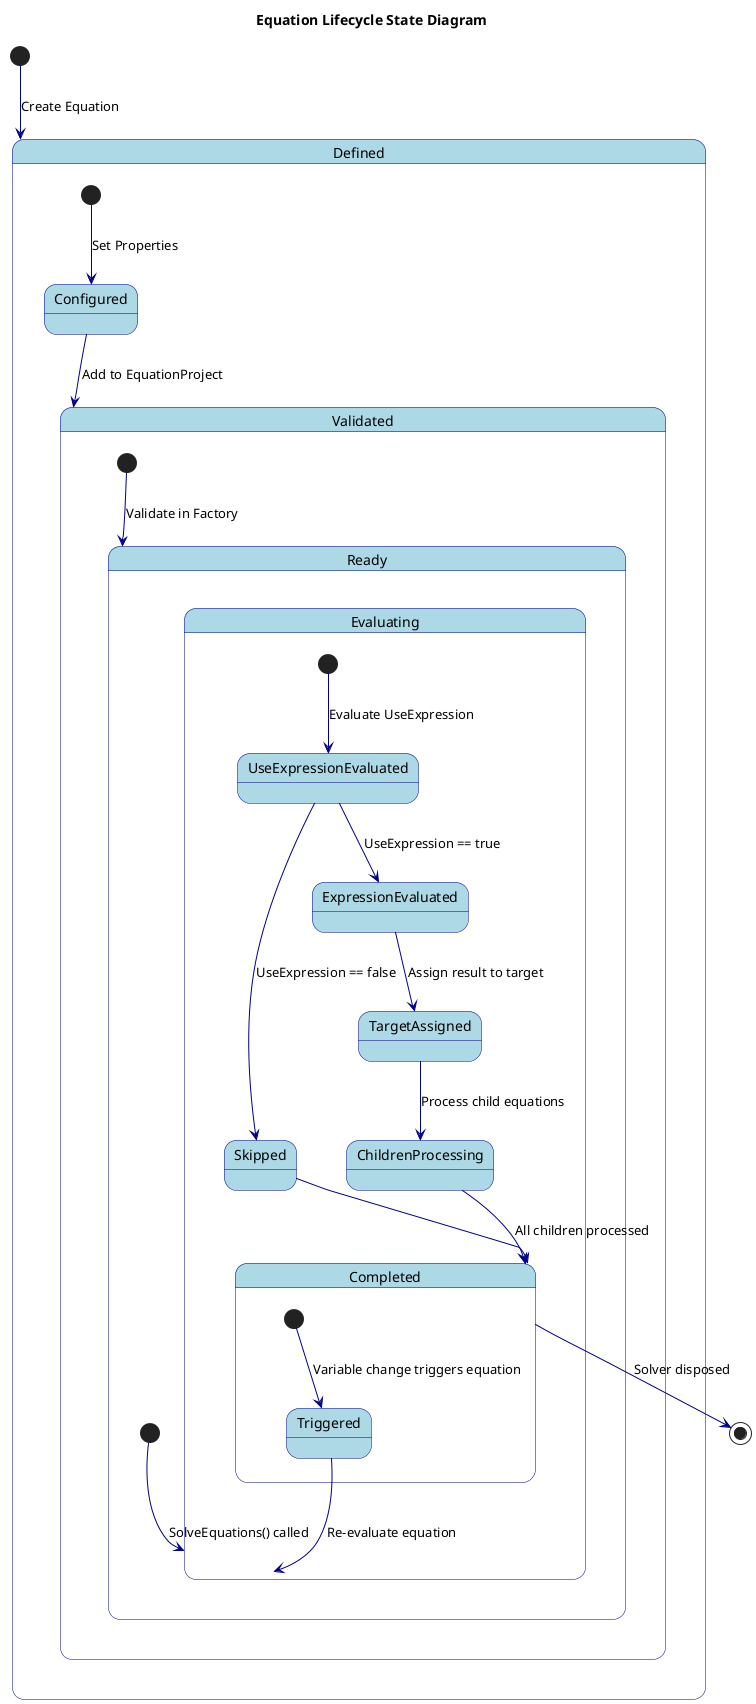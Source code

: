 @startuml EquationSolver State Diagram

skinparam stateBorderColor DarkBlue
skinparam stateBackgroundColor LightBlue
skinparam stateArrowColor DarkBlue

title Equation Lifecycle State Diagram

[*] --> Defined : Create Equation

state Defined {
  [*] --> Configured : Set Properties
  Configured --> Validated : Add to EquationProject
}

state Validated {
  [*] --> Ready : Validate in Factory
}

state Ready {
  [*] --> Evaluating : SolveEquations() called
}

state Evaluating {
  [*] --> UseExpressionEvaluated : Evaluate UseExpression
  UseExpressionEvaluated --> Skipped : UseExpression == false
  UseExpressionEvaluated --> ExpressionEvaluated : UseExpression == true
  ExpressionEvaluated --> TargetAssigned : Assign result to target
  TargetAssigned --> ChildrenProcessing : Process child equations
  ChildrenProcessing --> Completed : All children processed
  Skipped --> Completed
}

state Completed {
  [*] --> Triggered : Variable change triggers equation
  Triggered --> Evaluating : Re-evaluate equation
}

Completed --> [*] : Solver disposed

@enduml